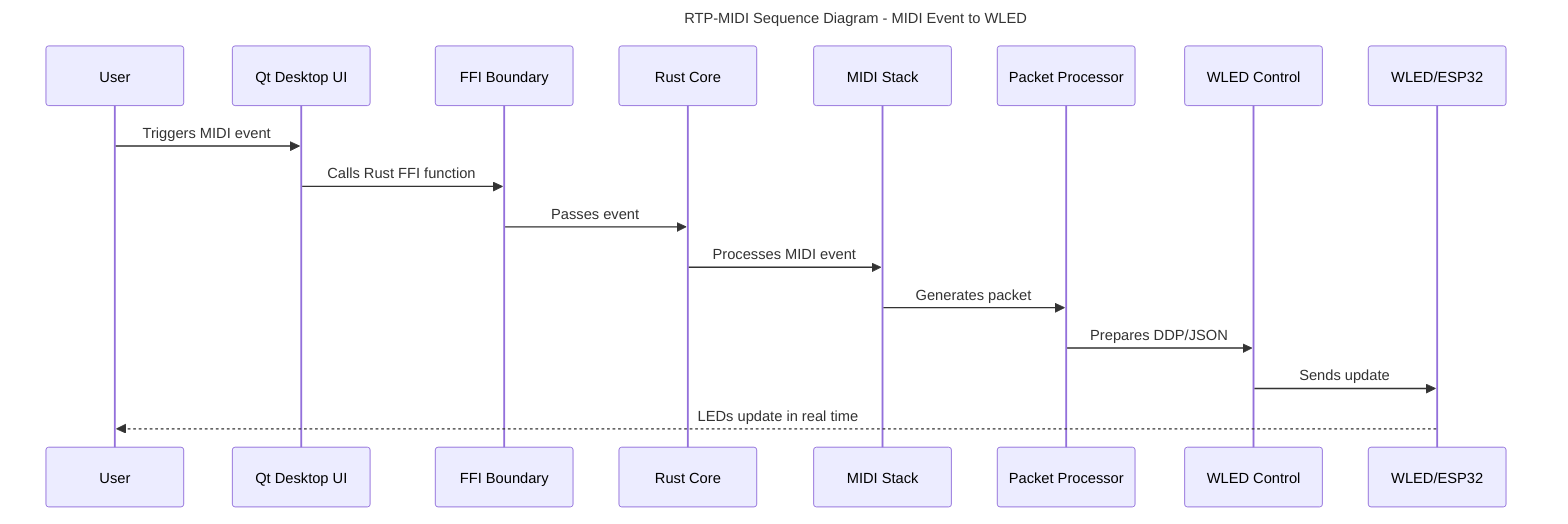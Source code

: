 ---
title: RTP-MIDI Sequence Diagram - MIDI Event to WLED
---

sequenceDiagram
    participant User as User
    participant QtUI as Qt Desktop UI
    participant FFI as FFI Boundary
    participant RustCore as Rust Core
    participant MIDI as MIDI Stack
    participant PacketProcessor as Packet Processor
    participant WLED as WLED Control
    participant WLEDDevice as WLED/ESP32

    User->>QtUI: Triggers MIDI event
    QtUI->>FFI: Calls Rust FFI function
    FFI->>RustCore: Passes event
    RustCore->>MIDI: Processes MIDI event
    MIDI->>PacketProcessor: Generates packet
    PacketProcessor->>WLED: Prepares DDP/JSON
    WLED->>WLEDDevice: Sends update
    WLEDDevice-->>User: LEDs update in real time